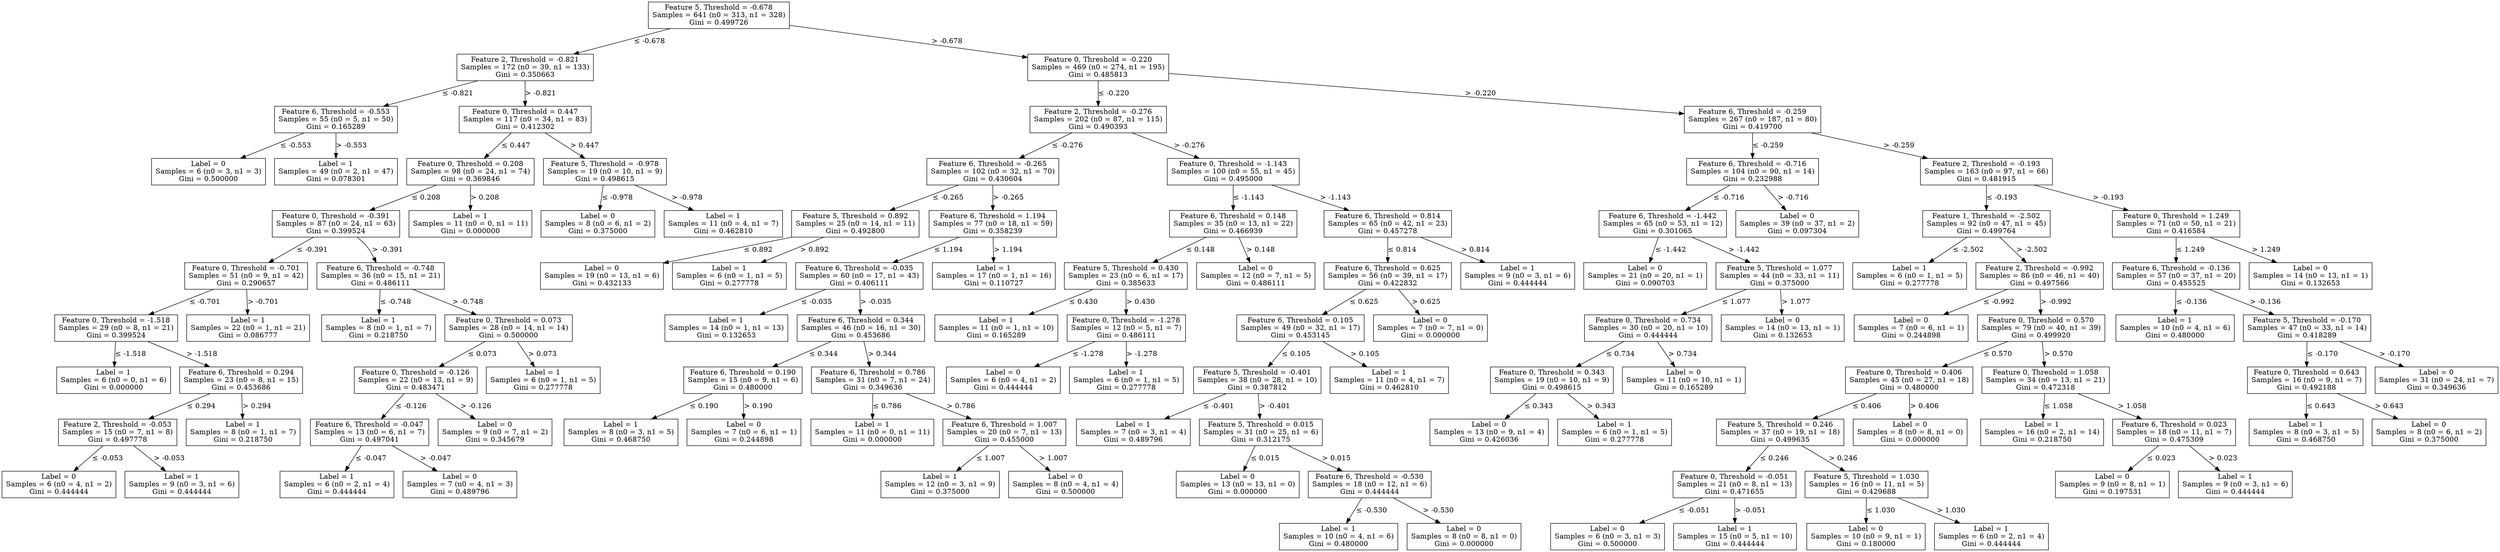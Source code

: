 digraph DecisionTree {
    node [shape=box];
    N0 [label="Feature 5, Threshold = -0.678\nSamples = 641 (n0 = 313, n1 = 328)\nGini = 0.499726"];
    N0 -> N1 [label="≤ -0.678"];
    N0 -> N2 [label="> -0.678"];
    N1 [label="Feature 2, Threshold = -0.821\nSamples = 172 (n0 = 39, n1 = 133)\nGini = 0.350663"];
    N1 -> N3 [label="≤ -0.821"];
    N1 -> N4 [label="> -0.821"];
    N2 [label="Feature 0, Threshold = -0.220\nSamples = 469 (n0 = 274, n1 = 195)\nGini = 0.485813"];
    N2 -> N5 [label="≤ -0.220"];
    N2 -> N6 [label="> -0.220"];
    N3 [label="Feature 6, Threshold = -0.553\nSamples = 55 (n0 = 5, n1 = 50)\nGini = 0.165289"];
    N3 -> N7 [label="≤ -0.553"];
    N3 -> N8 [label="> -0.553"];
    N4 [label="Feature 0, Threshold = 0.447\nSamples = 117 (n0 = 34, n1 = 83)\nGini = 0.412302"];
    N4 -> N9 [label="≤ 0.447"];
    N4 -> N10 [label="> 0.447"];
    N5 [label="Feature 2, Threshold = -0.276\nSamples = 202 (n0 = 87, n1 = 115)\nGini = 0.490393"];
    N5 -> N11 [label="≤ -0.276"];
    N5 -> N12 [label="> -0.276"];
    N6 [label="Feature 6, Threshold = -0.259\nSamples = 267 (n0 = 187, n1 = 80)\nGini = 0.419700"];
    N6 -> N13 [label="≤ -0.259"];
    N6 -> N14 [label="> -0.259"];
    N7 [label="Label = 0\nSamples = 6 (n0 = 3, n1 = 3)\nGini = 0.500000"];
    N8 [label="Label = 1\nSamples = 49 (n0 = 2, n1 = 47)\nGini = 0.078301"];
    N9 [label="Feature 0, Threshold = 0.208\nSamples = 98 (n0 = 24, n1 = 74)\nGini = 0.369846"];
    N9 -> N15 [label="≤ 0.208"];
    N9 -> N16 [label="> 0.208"];
    N10 [label="Feature 5, Threshold = -0.978\nSamples = 19 (n0 = 10, n1 = 9)\nGini = 0.498615"];
    N10 -> N17 [label="≤ -0.978"];
    N10 -> N18 [label="> -0.978"];
    N11 [label="Feature 6, Threshold = -0.265\nSamples = 102 (n0 = 32, n1 = 70)\nGini = 0.430604"];
    N11 -> N19 [label="≤ -0.265"];
    N11 -> N20 [label="> -0.265"];
    N12 [label="Feature 0, Threshold = -1.143\nSamples = 100 (n0 = 55, n1 = 45)\nGini = 0.495000"];
    N12 -> N21 [label="≤ -1.143"];
    N12 -> N22 [label="> -1.143"];
    N13 [label="Feature 6, Threshold = -0.716\nSamples = 104 (n0 = 90, n1 = 14)\nGini = 0.232988"];
    N13 -> N23 [label="≤ -0.716"];
    N13 -> N24 [label="> -0.716"];
    N14 [label="Feature 2, Threshold = -0.193\nSamples = 163 (n0 = 97, n1 = 66)\nGini = 0.481915"];
    N14 -> N25 [label="≤ -0.193"];
    N14 -> N26 [label="> -0.193"];
    N15 [label="Feature 0, Threshold = -0.391\nSamples = 87 (n0 = 24, n1 = 63)\nGini = 0.399524"];
    N15 -> N27 [label="≤ -0.391"];
    N15 -> N28 [label="> -0.391"];
    N16 [label="Label = 1\nSamples = 11 (n0 = 0, n1 = 11)\nGini = 0.000000"];
    N17 [label="Label = 0\nSamples = 8 (n0 = 6, n1 = 2)\nGini = 0.375000"];
    N18 [label="Label = 1\nSamples = 11 (n0 = 4, n1 = 7)\nGini = 0.462810"];
    N19 [label="Feature 5, Threshold = 0.892\nSamples = 25 (n0 = 14, n1 = 11)\nGini = 0.492800"];
    N19 -> N29 [label="≤ 0.892"];
    N19 -> N30 [label="> 0.892"];
    N20 [label="Feature 6, Threshold = 1.194\nSamples = 77 (n0 = 18, n1 = 59)\nGini = 0.358239"];
    N20 -> N31 [label="≤ 1.194"];
    N20 -> N32 [label="> 1.194"];
    N21 [label="Feature 6, Threshold = 0.148\nSamples = 35 (n0 = 13, n1 = 22)\nGini = 0.466939"];
    N21 -> N33 [label="≤ 0.148"];
    N21 -> N34 [label="> 0.148"];
    N22 [label="Feature 6, Threshold = 0.814\nSamples = 65 (n0 = 42, n1 = 23)\nGini = 0.457278"];
    N22 -> N35 [label="≤ 0.814"];
    N22 -> N36 [label="> 0.814"];
    N23 [label="Feature 6, Threshold = -1.442\nSamples = 65 (n0 = 53, n1 = 12)\nGini = 0.301065"];
    N23 -> N37 [label="≤ -1.442"];
    N23 -> N38 [label="> -1.442"];
    N24 [label="Label = 0\nSamples = 39 (n0 = 37, n1 = 2)\nGini = 0.097304"];
    N25 [label="Feature 1, Threshold = -2.502\nSamples = 92 (n0 = 47, n1 = 45)\nGini = 0.499764"];
    N25 -> N39 [label="≤ -2.502"];
    N25 -> N40 [label="> -2.502"];
    N26 [label="Feature 0, Threshold = 1.249\nSamples = 71 (n0 = 50, n1 = 21)\nGini = 0.416584"];
    N26 -> N41 [label="≤ 1.249"];
    N26 -> N42 [label="> 1.249"];
    N27 [label="Feature 0, Threshold = -0.701\nSamples = 51 (n0 = 9, n1 = 42)\nGini = 0.290657"];
    N27 -> N43 [label="≤ -0.701"];
    N27 -> N44 [label="> -0.701"];
    N28 [label="Feature 6, Threshold = -0.748\nSamples = 36 (n0 = 15, n1 = 21)\nGini = 0.486111"];
    N28 -> N45 [label="≤ -0.748"];
    N28 -> N46 [label="> -0.748"];
    N29 [label="Label = 0\nSamples = 19 (n0 = 13, n1 = 6)\nGini = 0.432133"];
    N30 [label="Label = 1\nSamples = 6 (n0 = 1, n1 = 5)\nGini = 0.277778"];
    N31 [label="Feature 6, Threshold = -0.035\nSamples = 60 (n0 = 17, n1 = 43)\nGini = 0.406111"];
    N31 -> N47 [label="≤ -0.035"];
    N31 -> N48 [label="> -0.035"];
    N32 [label="Label = 1\nSamples = 17 (n0 = 1, n1 = 16)\nGini = 0.110727"];
    N33 [label="Feature 5, Threshold = 0.430\nSamples = 23 (n0 = 6, n1 = 17)\nGini = 0.385633"];
    N33 -> N49 [label="≤ 0.430"];
    N33 -> N50 [label="> 0.430"];
    N34 [label="Label = 0\nSamples = 12 (n0 = 7, n1 = 5)\nGini = 0.486111"];
    N35 [label="Feature 6, Threshold = 0.625\nSamples = 56 (n0 = 39, n1 = 17)\nGini = 0.422832"];
    N35 -> N51 [label="≤ 0.625"];
    N35 -> N52 [label="> 0.625"];
    N36 [label="Label = 1\nSamples = 9 (n0 = 3, n1 = 6)\nGini = 0.444444"];
    N37 [label="Label = 0\nSamples = 21 (n0 = 20, n1 = 1)\nGini = 0.090703"];
    N38 [label="Feature 5, Threshold = 1.077\nSamples = 44 (n0 = 33, n1 = 11)\nGini = 0.375000"];
    N38 -> N53 [label="≤ 1.077"];
    N38 -> N54 [label="> 1.077"];
    N39 [label="Label = 1\nSamples = 6 (n0 = 1, n1 = 5)\nGini = 0.277778"];
    N40 [label="Feature 2, Threshold = -0.992\nSamples = 86 (n0 = 46, n1 = 40)\nGini = 0.497566"];
    N40 -> N55 [label="≤ -0.992"];
    N40 -> N56 [label="> -0.992"];
    N41 [label="Feature 6, Threshold = -0.136\nSamples = 57 (n0 = 37, n1 = 20)\nGini = 0.455525"];
    N41 -> N57 [label="≤ -0.136"];
    N41 -> N58 [label="> -0.136"];
    N42 [label="Label = 0\nSamples = 14 (n0 = 13, n1 = 1)\nGini = 0.132653"];
    N43 [label="Feature 0, Threshold = -1.518\nSamples = 29 (n0 = 8, n1 = 21)\nGini = 0.399524"];
    N43 -> N59 [label="≤ -1.518"];
    N43 -> N60 [label="> -1.518"];
    N44 [label="Label = 1\nSamples = 22 (n0 = 1, n1 = 21)\nGini = 0.086777"];
    N45 [label="Label = 1\nSamples = 8 (n0 = 1, n1 = 7)\nGini = 0.218750"];
    N46 [label="Feature 0, Threshold = 0.073\nSamples = 28 (n0 = 14, n1 = 14)\nGini = 0.500000"];
    N46 -> N61 [label="≤ 0.073"];
    N46 -> N62 [label="> 0.073"];
    N47 [label="Label = 1\nSamples = 14 (n0 = 1, n1 = 13)\nGini = 0.132653"];
    N48 [label="Feature 6, Threshold = 0.344\nSamples = 46 (n0 = 16, n1 = 30)\nGini = 0.453686"];
    N48 -> N63 [label="≤ 0.344"];
    N48 -> N64 [label="> 0.344"];
    N49 [label="Label = 1\nSamples = 11 (n0 = 1, n1 = 10)\nGini = 0.165289"];
    N50 [label="Feature 0, Threshold = -1.278\nSamples = 12 (n0 = 5, n1 = 7)\nGini = 0.486111"];
    N50 -> N65 [label="≤ -1.278"];
    N50 -> N66 [label="> -1.278"];
    N51 [label="Feature 6, Threshold = 0.105\nSamples = 49 (n0 = 32, n1 = 17)\nGini = 0.453145"];
    N51 -> N67 [label="≤ 0.105"];
    N51 -> N68 [label="> 0.105"];
    N52 [label="Label = 0\nSamples = 7 (n0 = 7, n1 = 0)\nGini = 0.000000"];
    N53 [label="Feature 0, Threshold = 0.734\nSamples = 30 (n0 = 20, n1 = 10)\nGini = 0.444444"];
    N53 -> N69 [label="≤ 0.734"];
    N53 -> N70 [label="> 0.734"];
    N54 [label="Label = 0\nSamples = 14 (n0 = 13, n1 = 1)\nGini = 0.132653"];
    N55 [label="Label = 0\nSamples = 7 (n0 = 6, n1 = 1)\nGini = 0.244898"];
    N56 [label="Feature 0, Threshold = 0.570\nSamples = 79 (n0 = 40, n1 = 39)\nGini = 0.499920"];
    N56 -> N71 [label="≤ 0.570"];
    N56 -> N72 [label="> 0.570"];
    N57 [label="Label = 1\nSamples = 10 (n0 = 4, n1 = 6)\nGini = 0.480000"];
    N58 [label="Feature 5, Threshold = -0.170\nSamples = 47 (n0 = 33, n1 = 14)\nGini = 0.418289"];
    N58 -> N73 [label="≤ -0.170"];
    N58 -> N74 [label="> -0.170"];
    N59 [label="Label = 1\nSamples = 6 (n0 = 0, n1 = 6)\nGini = 0.000000"];
    N60 [label="Feature 6, Threshold = 0.294\nSamples = 23 (n0 = 8, n1 = 15)\nGini = 0.453686"];
    N60 -> N75 [label="≤ 0.294"];
    N60 -> N76 [label="> 0.294"];
    N61 [label="Feature 0, Threshold = -0.126\nSamples = 22 (n0 = 13, n1 = 9)\nGini = 0.483471"];
    N61 -> N77 [label="≤ -0.126"];
    N61 -> N78 [label="> -0.126"];
    N62 [label="Label = 1\nSamples = 6 (n0 = 1, n1 = 5)\nGini = 0.277778"];
    N63 [label="Feature 6, Threshold = 0.190\nSamples = 15 (n0 = 9, n1 = 6)\nGini = 0.480000"];
    N63 -> N79 [label="≤ 0.190"];
    N63 -> N80 [label="> 0.190"];
    N64 [label="Feature 6, Threshold = 0.786\nSamples = 31 (n0 = 7, n1 = 24)\nGini = 0.349636"];
    N64 -> N81 [label="≤ 0.786"];
    N64 -> N82 [label="> 0.786"];
    N65 [label="Label = 0\nSamples = 6 (n0 = 4, n1 = 2)\nGini = 0.444444"];
    N66 [label="Label = 1\nSamples = 6 (n0 = 1, n1 = 5)\nGini = 0.277778"];
    N67 [label="Feature 5, Threshold = -0.401\nSamples = 38 (n0 = 28, n1 = 10)\nGini = 0.387812"];
    N67 -> N83 [label="≤ -0.401"];
    N67 -> N84 [label="> -0.401"];
    N68 [label="Label = 1\nSamples = 11 (n0 = 4, n1 = 7)\nGini = 0.462810"];
    N69 [label="Feature 0, Threshold = 0.343\nSamples = 19 (n0 = 10, n1 = 9)\nGini = 0.498615"];
    N69 -> N85 [label="≤ 0.343"];
    N69 -> N86 [label="> 0.343"];
    N70 [label="Label = 0\nSamples = 11 (n0 = 10, n1 = 1)\nGini = 0.165289"];
    N71 [label="Feature 0, Threshold = 0.406\nSamples = 45 (n0 = 27, n1 = 18)\nGini = 0.480000"];
    N71 -> N87 [label="≤ 0.406"];
    N71 -> N88 [label="> 0.406"];
    N72 [label="Feature 0, Threshold = 1.058\nSamples = 34 (n0 = 13, n1 = 21)\nGini = 0.472318"];
    N72 -> N89 [label="≤ 1.058"];
    N72 -> N90 [label="> 1.058"];
    N73 [label="Feature 0, Threshold = 0.643\nSamples = 16 (n0 = 9, n1 = 7)\nGini = 0.492188"];
    N73 -> N91 [label="≤ 0.643"];
    N73 -> N92 [label="> 0.643"];
    N74 [label="Label = 0\nSamples = 31 (n0 = 24, n1 = 7)\nGini = 0.349636"];
    N75 [label="Feature 2, Threshold = -0.053\nSamples = 15 (n0 = 7, n1 = 8)\nGini = 0.497778"];
    N75 -> N93 [label="≤ -0.053"];
    N75 -> N94 [label="> -0.053"];
    N76 [label="Label = 1\nSamples = 8 (n0 = 1, n1 = 7)\nGini = 0.218750"];
    N77 [label="Feature 6, Threshold = -0.047\nSamples = 13 (n0 = 6, n1 = 7)\nGini = 0.497041"];
    N77 -> N95 [label="≤ -0.047"];
    N77 -> N96 [label="> -0.047"];
    N78 [label="Label = 0\nSamples = 9 (n0 = 7, n1 = 2)\nGini = 0.345679"];
    N79 [label="Label = 1\nSamples = 8 (n0 = 3, n1 = 5)\nGini = 0.468750"];
    N80 [label="Label = 0\nSamples = 7 (n0 = 6, n1 = 1)\nGini = 0.244898"];
    N81 [label="Label = 1\nSamples = 11 (n0 = 0, n1 = 11)\nGini = 0.000000"];
    N82 [label="Feature 6, Threshold = 1.007\nSamples = 20 (n0 = 7, n1 = 13)\nGini = 0.455000"];
    N82 -> N97 [label="≤ 1.007"];
    N82 -> N98 [label="> 1.007"];
    N83 [label="Label = 1\nSamples = 7 (n0 = 3, n1 = 4)\nGini = 0.489796"];
    N84 [label="Feature 5, Threshold = 0.015\nSamples = 31 (n0 = 25, n1 = 6)\nGini = 0.312175"];
    N84 -> N99 [label="≤ 0.015"];
    N84 -> N100 [label="> 0.015"];
    N85 [label="Label = 0\nSamples = 13 (n0 = 9, n1 = 4)\nGini = 0.426036"];
    N86 [label="Label = 1\nSamples = 6 (n0 = 1, n1 = 5)\nGini = 0.277778"];
    N87 [label="Feature 5, Threshold = 0.246\nSamples = 37 (n0 = 19, n1 = 18)\nGini = 0.499635"];
    N87 -> N101 [label="≤ 0.246"];
    N87 -> N102 [label="> 0.246"];
    N88 [label="Label = 0\nSamples = 8 (n0 = 8, n1 = 0)\nGini = 0.000000"];
    N89 [label="Label = 1\nSamples = 16 (n0 = 2, n1 = 14)\nGini = 0.218750"];
    N90 [label="Feature 6, Threshold = 0.023\nSamples = 18 (n0 = 11, n1 = 7)\nGini = 0.475309"];
    N90 -> N103 [label="≤ 0.023"];
    N90 -> N104 [label="> 0.023"];
    N91 [label="Label = 1\nSamples = 8 (n0 = 3, n1 = 5)\nGini = 0.468750"];
    N92 [label="Label = 0\nSamples = 8 (n0 = 6, n1 = 2)\nGini = 0.375000"];
    N93 [label="Label = 0\nSamples = 6 (n0 = 4, n1 = 2)\nGini = 0.444444"];
    N94 [label="Label = 1\nSamples = 9 (n0 = 3, n1 = 6)\nGini = 0.444444"];
    N95 [label="Label = 1\nSamples = 6 (n0 = 2, n1 = 4)\nGini = 0.444444"];
    N96 [label="Label = 0\nSamples = 7 (n0 = 4, n1 = 3)\nGini = 0.489796"];
    N97 [label="Label = 1\nSamples = 12 (n0 = 3, n1 = 9)\nGini = 0.375000"];
    N98 [label="Label = 0\nSamples = 8 (n0 = 4, n1 = 4)\nGini = 0.500000"];
    N99 [label="Label = 0\nSamples = 13 (n0 = 13, n1 = 0)\nGini = 0.000000"];
    N100 [label="Feature 6, Threshold = -0.530\nSamples = 18 (n0 = 12, n1 = 6)\nGini = 0.444444"];
    N100 -> N105 [label="≤ -0.530"];
    N100 -> N106 [label="> -0.530"];
    N101 [label="Feature 0, Threshold = -0.051\nSamples = 21 (n0 = 8, n1 = 13)\nGini = 0.471655"];
    N101 -> N107 [label="≤ -0.051"];
    N101 -> N108 [label="> -0.051"];
    N102 [label="Feature 5, Threshold = 1.030\nSamples = 16 (n0 = 11, n1 = 5)\nGini = 0.429688"];
    N102 -> N109 [label="≤ 1.030"];
    N102 -> N110 [label="> 1.030"];
    N103 [label="Label = 0\nSamples = 9 (n0 = 8, n1 = 1)\nGini = 0.197531"];
    N104 [label="Label = 1\nSamples = 9 (n0 = 3, n1 = 6)\nGini = 0.444444"];
    N105 [label="Label = 1\nSamples = 10 (n0 = 4, n1 = 6)\nGini = 0.480000"];
    N106 [label="Label = 0\nSamples = 8 (n0 = 8, n1 = 0)\nGini = 0.000000"];
    N107 [label="Label = 0\nSamples = 6 (n0 = 3, n1 = 3)\nGini = 0.500000"];
    N108 [label="Label = 1\nSamples = 15 (n0 = 5, n1 = 10)\nGini = 0.444444"];
    N109 [label="Label = 0\nSamples = 10 (n0 = 9, n1 = 1)\nGini = 0.180000"];
    N110 [label="Label = 1\nSamples = 6 (n0 = 2, n1 = 4)\nGini = 0.444444"];
}
